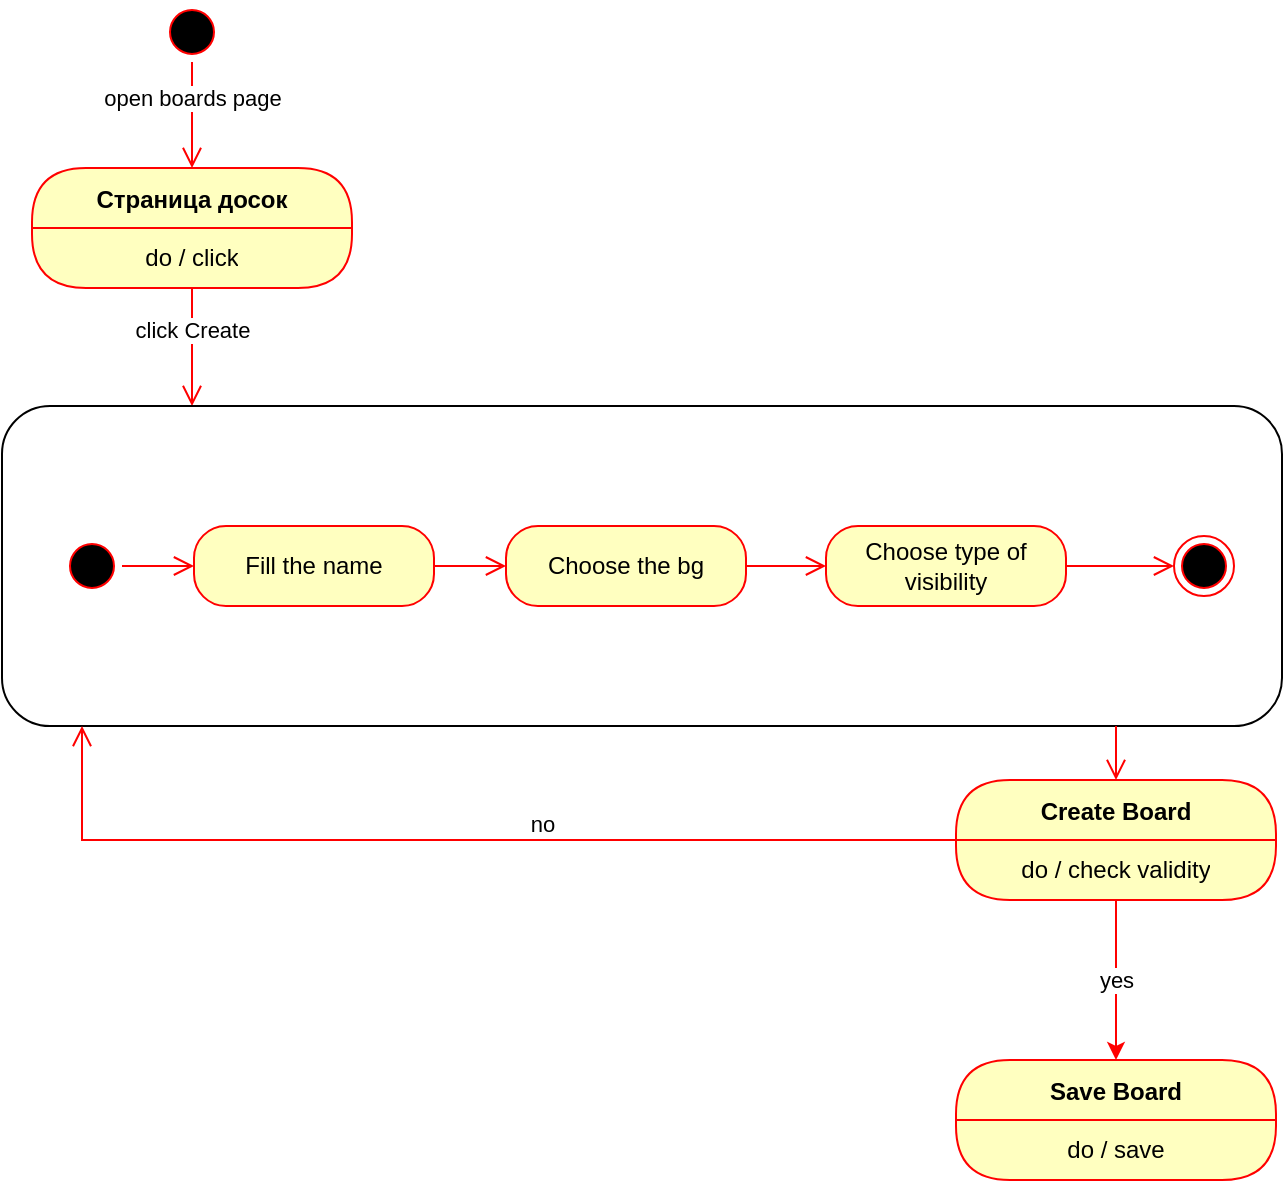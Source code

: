 <mxfile version="21.1.2" type="github">
  <diagram name="Page-1" id="58cdce13-f638-feb5-8d6f-7d28b1aa9fa0">
    <mxGraphModel dx="896" dy="479" grid="1" gridSize="10" guides="1" tooltips="1" connect="1" arrows="1" fold="1" page="1" pageScale="1" pageWidth="1100" pageHeight="850" background="none" math="0" shadow="0">
      <root>
        <mxCell id="0" />
        <mxCell id="1" parent="0" />
        <mxCell id="YvCs8bPbRXpfsCYJ8i7O-2" value="Страница досок" style="swimlane;fontStyle=1;align=center;verticalAlign=middle;childLayout=stackLayout;horizontal=1;startSize=30;horizontalStack=0;resizeParent=0;resizeLast=1;container=0;fontColor=#000000;collapsible=0;rounded=1;arcSize=30;strokeColor=#ff0000;fillColor=#ffffc0;swimlaneFillColor=#ffffc0;dropTarget=0;" vertex="1" parent="1">
          <mxGeometry x="115" y="93" width="160" height="60" as="geometry" />
        </mxCell>
        <mxCell id="YvCs8bPbRXpfsCYJ8i7O-3" value="do / click" style="text;html=1;strokeColor=none;fillColor=none;align=center;verticalAlign=middle;spacingLeft=4;spacingRight=4;whiteSpace=wrap;overflow=hidden;rotatable=0;fontColor=#000000;" vertex="1" parent="YvCs8bPbRXpfsCYJ8i7O-2">
          <mxGeometry y="30" width="160" height="30" as="geometry" />
        </mxCell>
        <mxCell id="YvCs8bPbRXpfsCYJ8i7O-4" value="click Create" style="edgeStyle=orthogonalEdgeStyle;html=1;verticalAlign=bottom;endArrow=open;endSize=8;strokeColor=#ff0000;rounded=0;" edge="1" source="YvCs8bPbRXpfsCYJ8i7O-2" parent="1" target="YvCs8bPbRXpfsCYJ8i7O-16">
          <mxGeometry relative="1" as="geometry">
            <mxPoint x="210" y="370" as="targetPoint" />
            <Array as="points">
              <mxPoint x="195" y="200" />
              <mxPoint x="195" y="200" />
            </Array>
          </mxGeometry>
        </mxCell>
        <mxCell id="YvCs8bPbRXpfsCYJ8i7O-5" value="" style="ellipse;html=1;shape=startState;fillColor=#000000;strokeColor=#ff0000;" vertex="1" parent="1">
          <mxGeometry x="180" y="10" width="30" height="30" as="geometry" />
        </mxCell>
        <mxCell id="YvCs8bPbRXpfsCYJ8i7O-6" value="open boards page" style="edgeStyle=orthogonalEdgeStyle;html=1;verticalAlign=bottom;endArrow=open;endSize=8;strokeColor=#ff0000;rounded=0;" edge="1" source="YvCs8bPbRXpfsCYJ8i7O-5" parent="1" target="YvCs8bPbRXpfsCYJ8i7O-2">
          <mxGeometry relative="1" as="geometry">
            <mxPoint x="195" y="100" as="targetPoint" />
          </mxGeometry>
        </mxCell>
        <mxCell id="YvCs8bPbRXpfsCYJ8i7O-16" value="" style="rounded=1;whiteSpace=wrap;html=1;fillColor=none;" vertex="1" parent="1">
          <mxGeometry x="100" y="212" width="640" height="160" as="geometry" />
        </mxCell>
        <mxCell id="YvCs8bPbRXpfsCYJ8i7O-17" value="" style="ellipse;html=1;shape=startState;fillColor=#000000;strokeColor=#ff0000;" vertex="1" parent="1">
          <mxGeometry x="130" y="277" width="30" height="30" as="geometry" />
        </mxCell>
        <mxCell id="YvCs8bPbRXpfsCYJ8i7O-18" value="" style="edgeStyle=orthogonalEdgeStyle;html=1;verticalAlign=bottom;endArrow=open;endSize=8;strokeColor=#ff0000;rounded=0;" edge="1" source="YvCs8bPbRXpfsCYJ8i7O-17" parent="1" target="YvCs8bPbRXpfsCYJ8i7O-22">
          <mxGeometry relative="1" as="geometry">
            <mxPoint x="145" y="372" as="targetPoint" />
          </mxGeometry>
        </mxCell>
        <mxCell id="YvCs8bPbRXpfsCYJ8i7O-22" value="Fill the name" style="rounded=1;whiteSpace=wrap;html=1;arcSize=40;fontColor=#000000;fillColor=#ffffc0;strokeColor=#ff0000;" vertex="1" parent="1">
          <mxGeometry x="196" y="272" width="120" height="40" as="geometry" />
        </mxCell>
        <mxCell id="YvCs8bPbRXpfsCYJ8i7O-23" value="" style="edgeStyle=orthogonalEdgeStyle;html=1;verticalAlign=bottom;endArrow=open;endSize=8;strokeColor=#ff0000;rounded=0;" edge="1" source="YvCs8bPbRXpfsCYJ8i7O-22" parent="1" target="YvCs8bPbRXpfsCYJ8i7O-24">
          <mxGeometry relative="1" as="geometry">
            <mxPoint x="300" y="352" as="targetPoint" />
          </mxGeometry>
        </mxCell>
        <mxCell id="YvCs8bPbRXpfsCYJ8i7O-24" value="Choose the bg" style="rounded=1;whiteSpace=wrap;html=1;arcSize=40;fontColor=#000000;fillColor=#ffffc0;strokeColor=#ff0000;" vertex="1" parent="1">
          <mxGeometry x="352" y="272" width="120" height="40" as="geometry" />
        </mxCell>
        <mxCell id="YvCs8bPbRXpfsCYJ8i7O-25" value="" style="edgeStyle=orthogonalEdgeStyle;html=1;verticalAlign=bottom;endArrow=open;endSize=8;strokeColor=#ff0000;rounded=0;" edge="1" source="YvCs8bPbRXpfsCYJ8i7O-24" parent="1" target="YvCs8bPbRXpfsCYJ8i7O-26">
          <mxGeometry relative="1" as="geometry">
            <mxPoint x="470" y="371" as="targetPoint" />
          </mxGeometry>
        </mxCell>
        <mxCell id="YvCs8bPbRXpfsCYJ8i7O-26" value="Choose type of visibility" style="rounded=1;whiteSpace=wrap;html=1;arcSize=40;fontColor=#000000;fillColor=#ffffc0;strokeColor=#ff0000;" vertex="1" parent="1">
          <mxGeometry x="512" y="272" width="120" height="40" as="geometry" />
        </mxCell>
        <mxCell id="YvCs8bPbRXpfsCYJ8i7O-27" value="" style="edgeStyle=orthogonalEdgeStyle;html=1;verticalAlign=bottom;endArrow=open;endSize=8;strokeColor=#ff0000;rounded=0;" edge="1" source="YvCs8bPbRXpfsCYJ8i7O-26" parent="1" target="YvCs8bPbRXpfsCYJ8i7O-29">
          <mxGeometry relative="1" as="geometry">
            <mxPoint x="650" y="371" as="targetPoint" />
          </mxGeometry>
        </mxCell>
        <mxCell id="YvCs8bPbRXpfsCYJ8i7O-29" value="" style="ellipse;html=1;shape=endState;fillColor=#000000;strokeColor=#ff0000;" vertex="1" parent="1">
          <mxGeometry x="686" y="277" width="30" height="30" as="geometry" />
        </mxCell>
        <mxCell id="YvCs8bPbRXpfsCYJ8i7O-43" value="yes" style="edgeStyle=orthogonalEdgeStyle;rounded=0;orthogonalLoop=1;jettySize=auto;html=1;strokeColor=#ff0000;" edge="1" parent="1" source="YvCs8bPbRXpfsCYJ8i7O-32" target="YvCs8bPbRXpfsCYJ8i7O-40">
          <mxGeometry relative="1" as="geometry" />
        </mxCell>
        <mxCell id="YvCs8bPbRXpfsCYJ8i7O-32" value="Create Board" style="swimlane;fontStyle=1;align=center;verticalAlign=middle;childLayout=stackLayout;horizontal=1;startSize=30;horizontalStack=0;resizeParent=0;resizeLast=1;container=0;fontColor=#000000;collapsible=0;rounded=1;arcSize=30;strokeColor=#ff0000;fillColor=#ffffc0;swimlaneFillColor=#ffffc0;dropTarget=0;" vertex="1" parent="1">
          <mxGeometry x="577" y="399" width="160" height="60" as="geometry" />
        </mxCell>
        <mxCell id="YvCs8bPbRXpfsCYJ8i7O-33" value="do / check validity" style="text;html=1;strokeColor=none;fillColor=none;align=center;verticalAlign=middle;spacingLeft=4;spacingRight=4;whiteSpace=wrap;overflow=hidden;rotatable=0;fontColor=#000000;" vertex="1" parent="YvCs8bPbRXpfsCYJ8i7O-32">
          <mxGeometry y="30" width="160" height="30" as="geometry" />
        </mxCell>
        <mxCell id="YvCs8bPbRXpfsCYJ8i7O-38" value="do / check validity" style="text;html=1;strokeColor=none;fillColor=none;align=center;verticalAlign=middle;spacingLeft=4;spacingRight=4;whiteSpace=wrap;overflow=hidden;rotatable=0;fontColor=#000000;" vertex="1" parent="YvCs8bPbRXpfsCYJ8i7O-32">
          <mxGeometry y="60" width="160" as="geometry" />
        </mxCell>
        <mxCell id="YvCs8bPbRXpfsCYJ8i7O-34" value="no" style="edgeStyle=orthogonalEdgeStyle;html=1;verticalAlign=bottom;endArrow=open;endSize=8;strokeColor=#ff0000;rounded=0;" edge="1" source="YvCs8bPbRXpfsCYJ8i7O-32" parent="1" target="YvCs8bPbRXpfsCYJ8i7O-16">
          <mxGeometry x="-0.162" y="1" relative="1" as="geometry">
            <mxPoint x="820" y="553" as="targetPoint" />
            <Array as="points">
              <mxPoint x="140" y="429" />
            </Array>
            <mxPoint as="offset" />
          </mxGeometry>
        </mxCell>
        <mxCell id="YvCs8bPbRXpfsCYJ8i7O-35" value="" style="edgeStyle=orthogonalEdgeStyle;html=1;verticalAlign=bottom;endArrow=open;endSize=8;strokeColor=#ff0000;rounded=0;" edge="1" parent="1" source="YvCs8bPbRXpfsCYJ8i7O-16" target="YvCs8bPbRXpfsCYJ8i7O-32">
          <mxGeometry relative="1" as="geometry">
            <mxPoint x="205" y="222" as="targetPoint" />
            <mxPoint x="205" y="164" as="sourcePoint" />
            <Array as="points">
              <mxPoint x="657" y="393" />
              <mxPoint x="657" y="393" />
            </Array>
          </mxGeometry>
        </mxCell>
        <mxCell id="YvCs8bPbRXpfsCYJ8i7O-40" value="Save Board" style="swimlane;fontStyle=1;align=center;verticalAlign=middle;childLayout=stackLayout;horizontal=1;startSize=30;horizontalStack=0;resizeParent=0;resizeLast=1;container=0;fontColor=#000000;collapsible=0;rounded=1;arcSize=30;strokeColor=#ff0000;fillColor=#ffffc0;swimlaneFillColor=#ffffc0;dropTarget=0;" vertex="1" parent="1">
          <mxGeometry x="577" y="539" width="160" height="60" as="geometry" />
        </mxCell>
        <mxCell id="YvCs8bPbRXpfsCYJ8i7O-41" value="do / save" style="text;html=1;strokeColor=none;fillColor=none;align=center;verticalAlign=middle;spacingLeft=4;spacingRight=4;whiteSpace=wrap;overflow=hidden;rotatable=0;fontColor=#000000;" vertex="1" parent="YvCs8bPbRXpfsCYJ8i7O-40">
          <mxGeometry y="30" width="160" height="30" as="geometry" />
        </mxCell>
        <mxCell id="YvCs8bPbRXpfsCYJ8i7O-42" value="do / check validity" style="text;html=1;strokeColor=none;fillColor=none;align=center;verticalAlign=middle;spacingLeft=4;spacingRight=4;whiteSpace=wrap;overflow=hidden;rotatable=0;fontColor=#000000;" vertex="1" parent="YvCs8bPbRXpfsCYJ8i7O-40">
          <mxGeometry y="60" width="160" as="geometry" />
        </mxCell>
      </root>
    </mxGraphModel>
  </diagram>
</mxfile>
